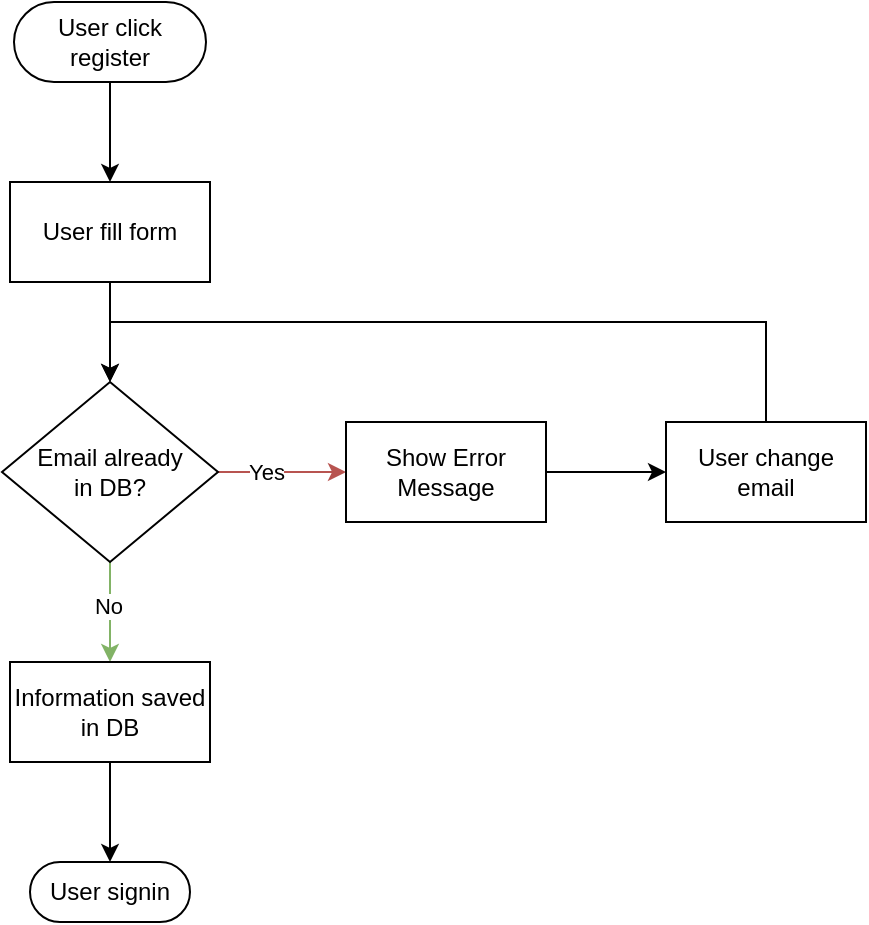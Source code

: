 <mxfile version="28.0.7">
  <diagram name="Página-1" id="TMDoCD8hCcpHIJEySzZF">
    <mxGraphModel dx="1026" dy="573" grid="1" gridSize="10" guides="1" tooltips="1" connect="1" arrows="1" fold="1" page="1" pageScale="1" pageWidth="827" pageHeight="1169" math="0" shadow="0">
      <root>
        <mxCell id="0" />
        <mxCell id="1" parent="0" />
        <mxCell id="A9B5jGg0RTKYAUVAofu6-21" style="edgeStyle=orthogonalEdgeStyle;rounded=0;orthogonalLoop=1;jettySize=auto;html=1;" edge="1" parent="1" source="A9B5jGg0RTKYAUVAofu6-13" target="A9B5jGg0RTKYAUVAofu6-14">
          <mxGeometry relative="1" as="geometry" />
        </mxCell>
        <mxCell id="A9B5jGg0RTKYAUVAofu6-13" value="User click register" style="html=1;dashed=0;whiteSpace=wrap;shape=mxgraph.dfd.start" vertex="1" parent="1">
          <mxGeometry x="374" y="40" width="96" height="40" as="geometry" />
        </mxCell>
        <mxCell id="A9B5jGg0RTKYAUVAofu6-20" style="edgeStyle=orthogonalEdgeStyle;rounded=0;orthogonalLoop=1;jettySize=auto;html=1;" edge="1" parent="1" source="A9B5jGg0RTKYAUVAofu6-14" target="A9B5jGg0RTKYAUVAofu6-15">
          <mxGeometry relative="1" as="geometry" />
        </mxCell>
        <mxCell id="A9B5jGg0RTKYAUVAofu6-14" value="User fill form" style="html=1;dashed=0;whiteSpace=wrap;" vertex="1" parent="1">
          <mxGeometry x="372" y="130" width="100" height="50" as="geometry" />
        </mxCell>
        <mxCell id="A9B5jGg0RTKYAUVAofu6-18" value="Yes" style="edgeStyle=orthogonalEdgeStyle;rounded=0;orthogonalLoop=1;jettySize=auto;html=1;entryX=0;entryY=0.5;entryDx=0;entryDy=0;fillColor=#f8cecc;strokeColor=#b85450;" edge="1" parent="1" source="A9B5jGg0RTKYAUVAofu6-15" target="A9B5jGg0RTKYAUVAofu6-16">
          <mxGeometry x="-0.25" relative="1" as="geometry">
            <mxPoint as="offset" />
          </mxGeometry>
        </mxCell>
        <mxCell id="A9B5jGg0RTKYAUVAofu6-25" style="edgeStyle=orthogonalEdgeStyle;rounded=0;orthogonalLoop=1;jettySize=auto;html=1;fillColor=#d5e8d4;strokeColor=#82b366;" edge="1" parent="1" source="A9B5jGg0RTKYAUVAofu6-15" target="A9B5jGg0RTKYAUVAofu6-24">
          <mxGeometry relative="1" as="geometry" />
        </mxCell>
        <mxCell id="A9B5jGg0RTKYAUVAofu6-29" value="No" style="edgeLabel;html=1;align=center;verticalAlign=middle;resizable=0;points=[];fontFamily=Helvetica;fontSize=11;fontColor=default;labelBackgroundColor=default;" vertex="1" connectable="0" parent="A9B5jGg0RTKYAUVAofu6-25">
          <mxGeometry x="-0.12" y="-1" relative="1" as="geometry">
            <mxPoint as="offset" />
          </mxGeometry>
        </mxCell>
        <mxCell id="A9B5jGg0RTKYAUVAofu6-15" value="&lt;div&gt;Email already&lt;/div&gt;&lt;div&gt;in DB?&lt;/div&gt;" style="shape=rhombus;html=1;dashed=0;whiteSpace=wrap;perimeter=rhombusPerimeter;" vertex="1" parent="1">
          <mxGeometry x="368" y="230" width="108" height="90" as="geometry" />
        </mxCell>
        <mxCell id="A9B5jGg0RTKYAUVAofu6-26" style="edgeStyle=orthogonalEdgeStyle;rounded=0;orthogonalLoop=1;jettySize=auto;html=1;" edge="1" parent="1" source="A9B5jGg0RTKYAUVAofu6-16" target="A9B5jGg0RTKYAUVAofu6-17">
          <mxGeometry relative="1" as="geometry" />
        </mxCell>
        <mxCell id="A9B5jGg0RTKYAUVAofu6-16" value="Show Error Message" style="html=1;dashed=0;whiteSpace=wrap;" vertex="1" parent="1">
          <mxGeometry x="540" y="250" width="100" height="50" as="geometry" />
        </mxCell>
        <mxCell id="A9B5jGg0RTKYAUVAofu6-27" style="edgeStyle=orthogonalEdgeStyle;rounded=0;orthogonalLoop=1;jettySize=auto;html=1;" edge="1" parent="1" source="A9B5jGg0RTKYAUVAofu6-17" target="A9B5jGg0RTKYAUVAofu6-15">
          <mxGeometry relative="1" as="geometry">
            <Array as="points">
              <mxPoint x="750" y="200" />
              <mxPoint x="422" y="200" />
            </Array>
          </mxGeometry>
        </mxCell>
        <mxCell id="A9B5jGg0RTKYAUVAofu6-17" value="User change email" style="html=1;dashed=0;whiteSpace=wrap;" vertex="1" parent="1">
          <mxGeometry x="700" y="250" width="100" height="50" as="geometry" />
        </mxCell>
        <mxCell id="A9B5jGg0RTKYAUVAofu6-22" value="User signin" style="html=1;dashed=0;whiteSpace=wrap;shape=mxgraph.dfd.start" vertex="1" parent="1">
          <mxGeometry x="382" y="470" width="80" height="30" as="geometry" />
        </mxCell>
        <mxCell id="A9B5jGg0RTKYAUVAofu6-28" style="edgeStyle=orthogonalEdgeStyle;rounded=0;orthogonalLoop=1;jettySize=auto;html=1;" edge="1" parent="1" source="A9B5jGg0RTKYAUVAofu6-24" target="A9B5jGg0RTKYAUVAofu6-22">
          <mxGeometry relative="1" as="geometry" />
        </mxCell>
        <mxCell id="A9B5jGg0RTKYAUVAofu6-24" value="Information saved in DB" style="html=1;dashed=0;whiteSpace=wrap;" vertex="1" parent="1">
          <mxGeometry x="372" y="370" width="100" height="50" as="geometry" />
        </mxCell>
      </root>
    </mxGraphModel>
  </diagram>
</mxfile>

